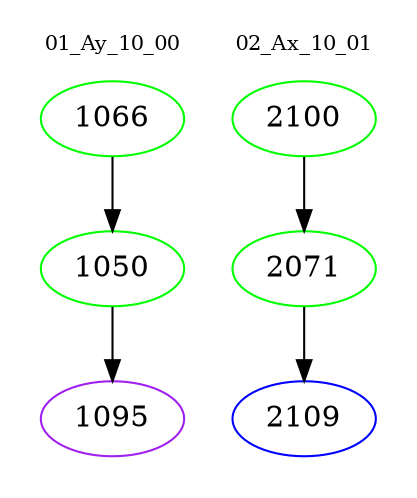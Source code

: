 digraph{
subgraph cluster_0 {
color = white
label = "01_Ay_10_00";
fontsize=10;
T0_1066 [label="1066", color="green"]
T0_1066 -> T0_1050 [color="black"]
T0_1050 [label="1050", color="green"]
T0_1050 -> T0_1095 [color="black"]
T0_1095 [label="1095", color="purple"]
}
subgraph cluster_1 {
color = white
label = "02_Ax_10_01";
fontsize=10;
T1_2100 [label="2100", color="green"]
T1_2100 -> T1_2071 [color="black"]
T1_2071 [label="2071", color="green"]
T1_2071 -> T1_2109 [color="black"]
T1_2109 [label="2109", color="blue"]
}
}
